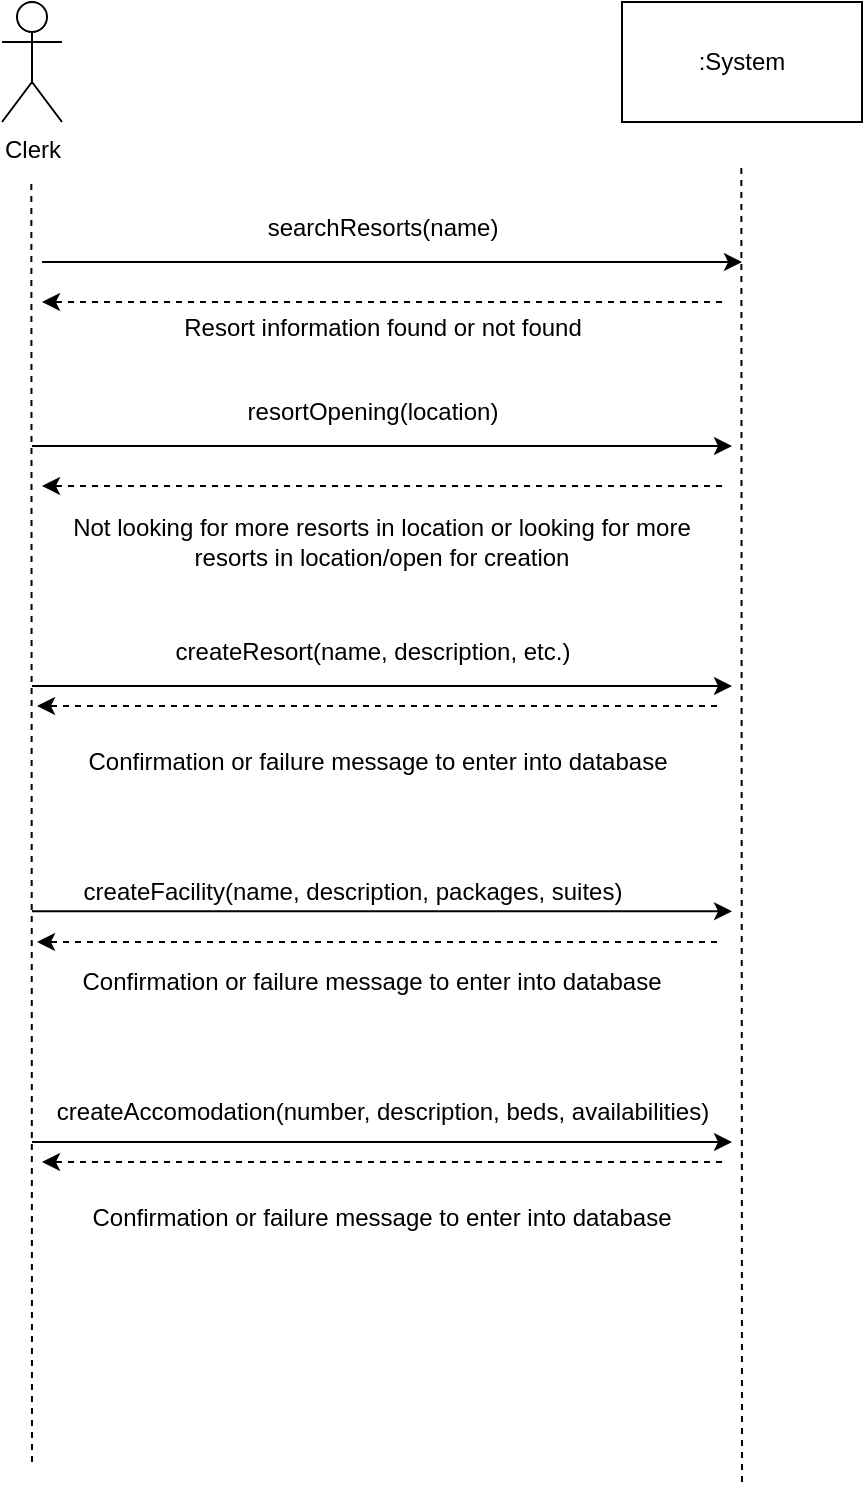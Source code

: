 <mxfile version="21.7.5" type="device">
  <diagram name="Page-1" id="ByE_iyZ5ZZ_60SZ4c1Ou">
    <mxGraphModel dx="361" dy="491" grid="1" gridSize="10" guides="1" tooltips="1" connect="1" arrows="1" fold="1" page="1" pageScale="1" pageWidth="850" pageHeight="1100" math="0" shadow="0">
      <root>
        <mxCell id="0" />
        <mxCell id="1" parent="0" />
        <mxCell id="tNAryLB2EY18mSy2vOBF-1" value="Clerk" style="shape=umlActor;verticalLabelPosition=bottom;verticalAlign=top;html=1;outlineConnect=0;" parent="1" vertex="1">
          <mxGeometry x="160" y="160" width="30" height="60" as="geometry" />
        </mxCell>
        <mxCell id="tNAryLB2EY18mSy2vOBF-2" value=":System" style="rounded=0;whiteSpace=wrap;html=1;" parent="1" vertex="1">
          <mxGeometry x="470" y="160" width="120" height="60" as="geometry" />
        </mxCell>
        <mxCell id="tNAryLB2EY18mSy2vOBF-4" value="" style="endArrow=none;dashed=1;html=1;rounded=0;" parent="1" edge="1">
          <mxGeometry width="50" height="50" relative="1" as="geometry">
            <mxPoint x="175" y="890" as="sourcePoint" />
            <mxPoint x="174.67" y="250" as="targetPoint" />
          </mxGeometry>
        </mxCell>
        <mxCell id="tNAryLB2EY18mSy2vOBF-5" value="" style="endArrow=none;dashed=1;html=1;rounded=0;" parent="1" edge="1">
          <mxGeometry width="50" height="50" relative="1" as="geometry">
            <mxPoint x="530" y="900" as="sourcePoint" />
            <mxPoint x="529.67" y="240" as="targetPoint" />
          </mxGeometry>
        </mxCell>
        <mxCell id="tNAryLB2EY18mSy2vOBF-6" value="" style="endArrow=classic;html=1;rounded=0;" parent="1" edge="1">
          <mxGeometry width="50" height="50" relative="1" as="geometry">
            <mxPoint x="180" y="290" as="sourcePoint" />
            <mxPoint x="530" y="290" as="targetPoint" />
          </mxGeometry>
        </mxCell>
        <mxCell id="tNAryLB2EY18mSy2vOBF-7" value="searchResorts(name)" style="text;html=1;align=center;verticalAlign=middle;resizable=0;points=[];autosize=1;strokeColor=none;fillColor=none;" parent="1" vertex="1">
          <mxGeometry x="280" y="258" width="140" height="30" as="geometry" />
        </mxCell>
        <mxCell id="tNAryLB2EY18mSy2vOBF-8" value="" style="endArrow=classic;html=1;rounded=0;dashed=1;" parent="1" edge="1">
          <mxGeometry width="50" height="50" relative="1" as="geometry">
            <mxPoint x="520" y="310" as="sourcePoint" />
            <mxPoint x="180" y="310" as="targetPoint" />
          </mxGeometry>
        </mxCell>
        <mxCell id="tNAryLB2EY18mSy2vOBF-9" value="Resort information found or not found" style="text;html=1;align=center;verticalAlign=middle;resizable=0;points=[];autosize=1;strokeColor=none;fillColor=none;" parent="1" vertex="1">
          <mxGeometry x="240" y="308" width="220" height="30" as="geometry" />
        </mxCell>
        <mxCell id="tNAryLB2EY18mSy2vOBF-10" value="" style="endArrow=classic;html=1;rounded=0;" parent="1" edge="1">
          <mxGeometry width="50" height="50" relative="1" as="geometry">
            <mxPoint x="175" y="382" as="sourcePoint" />
            <mxPoint x="525" y="382" as="targetPoint" />
          </mxGeometry>
        </mxCell>
        <mxCell id="tNAryLB2EY18mSy2vOBF-11" value="resortOpening(location)" style="text;html=1;align=center;verticalAlign=middle;resizable=0;points=[];autosize=1;strokeColor=none;fillColor=none;" parent="1" vertex="1">
          <mxGeometry x="270" y="350" width="150" height="30" as="geometry" />
        </mxCell>
        <mxCell id="tNAryLB2EY18mSy2vOBF-12" value="" style="endArrow=classic;html=1;rounded=0;dashed=1;" parent="1" edge="1">
          <mxGeometry width="50" height="50" relative="1" as="geometry">
            <mxPoint x="520" y="402" as="sourcePoint" />
            <mxPoint x="180" y="402" as="targetPoint" />
          </mxGeometry>
        </mxCell>
        <mxCell id="tNAryLB2EY18mSy2vOBF-14" value="Not looking for more resorts in location or looking for more resorts in location/open for creation" style="text;html=1;strokeColor=none;fillColor=none;align=center;verticalAlign=middle;whiteSpace=wrap;rounded=0;" parent="1" vertex="1">
          <mxGeometry x="190" y="410" width="320" height="40" as="geometry" />
        </mxCell>
        <mxCell id="tNAryLB2EY18mSy2vOBF-15" value="" style="endArrow=classic;html=1;rounded=0;" parent="1" edge="1">
          <mxGeometry width="50" height="50" relative="1" as="geometry">
            <mxPoint x="175" y="502" as="sourcePoint" />
            <mxPoint x="525" y="502" as="targetPoint" />
          </mxGeometry>
        </mxCell>
        <mxCell id="tNAryLB2EY18mSy2vOBF-16" value="createResort(name, description, etc.)" style="text;html=1;align=center;verticalAlign=middle;resizable=0;points=[];autosize=1;strokeColor=none;fillColor=none;" parent="1" vertex="1">
          <mxGeometry x="235" y="470" width="220" height="30" as="geometry" />
        </mxCell>
        <mxCell id="tNAryLB2EY18mSy2vOBF-18" value="" style="endArrow=classic;html=1;rounded=0;" parent="1" edge="1">
          <mxGeometry width="50" height="50" relative="1" as="geometry">
            <mxPoint x="175" y="614.67" as="sourcePoint" />
            <mxPoint x="525" y="614.67" as="targetPoint" />
          </mxGeometry>
        </mxCell>
        <mxCell id="tNAryLB2EY18mSy2vOBF-19" value="createFacility(name, description, packages, suites)" style="text;html=1;align=center;verticalAlign=middle;resizable=0;points=[];autosize=1;strokeColor=none;fillColor=none;" parent="1" vertex="1">
          <mxGeometry x="190" y="590" width="290" height="30" as="geometry" />
        </mxCell>
        <mxCell id="tNAryLB2EY18mSy2vOBF-20" value="" style="endArrow=classic;html=1;rounded=0;" parent="1" edge="1">
          <mxGeometry width="50" height="50" relative="1" as="geometry">
            <mxPoint x="175" y="730" as="sourcePoint" />
            <mxPoint x="525" y="730" as="targetPoint" />
          </mxGeometry>
        </mxCell>
        <mxCell id="tNAryLB2EY18mSy2vOBF-21" value="createAccomodation(number, description, beds, availabilities)" style="text;html=1;align=center;verticalAlign=middle;resizable=0;points=[];autosize=1;strokeColor=none;fillColor=none;" parent="1" vertex="1">
          <mxGeometry x="175" y="700" width="350" height="30" as="geometry" />
        </mxCell>
        <mxCell id="tNAryLB2EY18mSy2vOBF-22" value="" style="endArrow=classic;html=1;rounded=0;dashed=1;" parent="1" edge="1">
          <mxGeometry width="50" height="50" relative="1" as="geometry">
            <mxPoint x="517.5" y="512" as="sourcePoint" />
            <mxPoint x="177.5" y="512" as="targetPoint" />
          </mxGeometry>
        </mxCell>
        <mxCell id="tNAryLB2EY18mSy2vOBF-23" value="Confirmation or failure message to enter into database" style="text;html=1;strokeColor=none;fillColor=none;align=center;verticalAlign=middle;whiteSpace=wrap;rounded=0;" parent="1" vertex="1">
          <mxGeometry x="187.5" y="520" width="320" height="40" as="geometry" />
        </mxCell>
        <mxCell id="tNAryLB2EY18mSy2vOBF-24" value="" style="endArrow=classic;html=1;rounded=0;dashed=1;" parent="1" edge="1">
          <mxGeometry width="50" height="50" relative="1" as="geometry">
            <mxPoint x="517.5" y="630" as="sourcePoint" />
            <mxPoint x="177.5" y="630" as="targetPoint" />
          </mxGeometry>
        </mxCell>
        <mxCell id="tNAryLB2EY18mSy2vOBF-25" value="Confirmation or failure message to enter into database" style="text;html=1;strokeColor=none;fillColor=none;align=center;verticalAlign=middle;whiteSpace=wrap;rounded=0;" parent="1" vertex="1">
          <mxGeometry x="185" y="630" width="320" height="40" as="geometry" />
        </mxCell>
        <mxCell id="tNAryLB2EY18mSy2vOBF-27" value="" style="endArrow=classic;html=1;rounded=0;dashed=1;" parent="1" edge="1">
          <mxGeometry width="50" height="50" relative="1" as="geometry">
            <mxPoint x="520" y="740" as="sourcePoint" />
            <mxPoint x="180" y="740" as="targetPoint" />
          </mxGeometry>
        </mxCell>
        <mxCell id="tNAryLB2EY18mSy2vOBF-28" value="Confirmation or failure message to enter into database" style="text;html=1;strokeColor=none;fillColor=none;align=center;verticalAlign=middle;whiteSpace=wrap;rounded=0;" parent="1" vertex="1">
          <mxGeometry x="190" y="748" width="320" height="40" as="geometry" />
        </mxCell>
      </root>
    </mxGraphModel>
  </diagram>
</mxfile>

